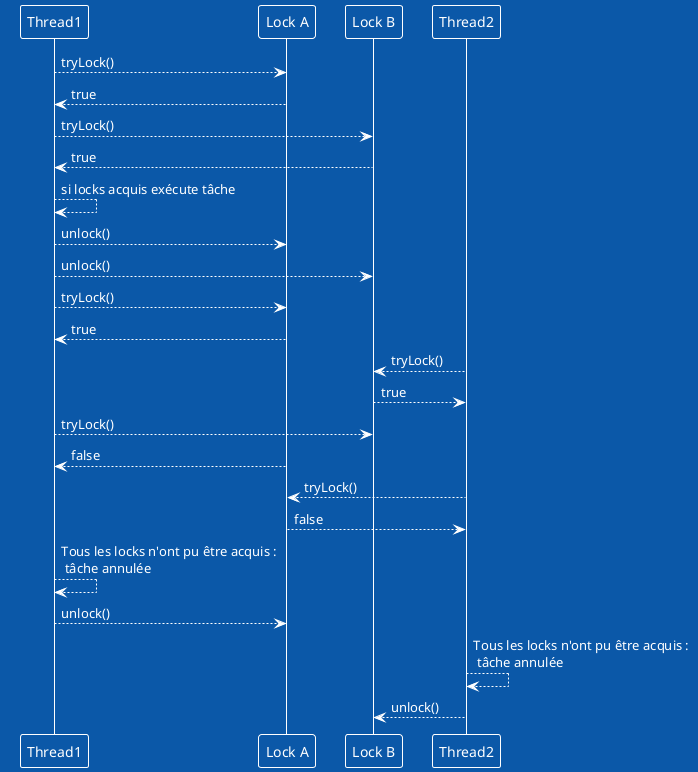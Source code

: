 @startuml
!theme amiga
Participant Thread1
Participant "Lock A" as A
Participant "Lock B" as B
Participant Thread2
Thread1 --> A: tryLock()
A --> Thread1 : true
Thread1 --> B: tryLock()
B --> Thread1 : true
Thread1 --> Thread1 : si locks acquis exécute tâche
Thread1 --> A: unlock()
Thread1 --> B: unlock()
Thread1 --> A: tryLock()
A --> Thread1 : true
Thread2 --> B: tryLock()
B --> Thread2 : true
Thread1 --> B: tryLock()
A --> Thread1 : false
Thread2 --> A: tryLock()
A --> Thread2 : false
Thread1 --> Thread1 : Tous les locks n'ont pu être acquis : \n tâche annulée
Thread1 --> A: unlock()
Thread2 --> Thread2 : Tous les locks n'ont pu être acquis : \n tâche annulée
Thread2 --> B: unlock()
@enduml